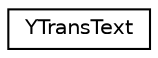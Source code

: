 digraph "Graphical Class Hierarchy"
{
 // LATEX_PDF_SIZE
  edge [fontname="Helvetica",fontsize="10",labelfontname="Helvetica",labelfontsize="10"];
  node [fontname="Helvetica",fontsize="10",shape=record];
  rankdir="LR";
  Node0 [label="YTransText",height=0.2,width=0.4,color="black", fillcolor="white", style="filled",URL="$classYTransText.html",tooltip=" "];
}
